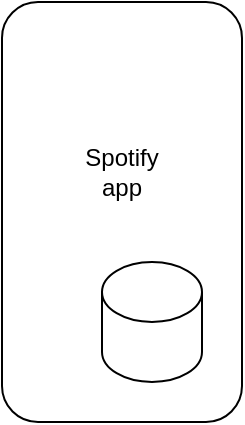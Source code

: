 <mxfile version="24.7.7">
  <diagram name="Page-1" id="wN-zafDEerTl_uegXyFE">
    <mxGraphModel dx="2954" dy="1098" grid="1" gridSize="10" guides="1" tooltips="1" connect="1" arrows="1" fold="1" page="1" pageScale="1" pageWidth="850" pageHeight="1100" math="0" shadow="0">
      <root>
        <mxCell id="0" />
        <mxCell id="1" parent="0" />
        <mxCell id="R0X4-3Nl7ZncAh95uzwz-1" value="" style="rounded=1;whiteSpace=wrap;html=1;" vertex="1" parent="1">
          <mxGeometry x="90" y="70" width="120" height="210" as="geometry" />
        </mxCell>
        <mxCell id="R0X4-3Nl7ZncAh95uzwz-2" value="Spotify app" style="text;html=1;align=center;verticalAlign=middle;whiteSpace=wrap;rounded=0;" vertex="1" parent="1">
          <mxGeometry x="120" y="140" width="60" height="30" as="geometry" />
        </mxCell>
        <mxCell id="R0X4-3Nl7ZncAh95uzwz-3" value="" style="shape=cylinder3;whiteSpace=wrap;html=1;boundedLbl=1;backgroundOutline=1;size=15;" vertex="1" parent="1">
          <mxGeometry x="140" y="200" width="50" height="60" as="geometry" />
        </mxCell>
      </root>
    </mxGraphModel>
  </diagram>
</mxfile>

